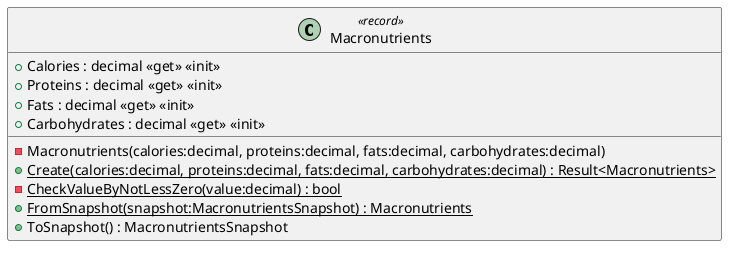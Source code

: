 @startuml
class Macronutrients <<record>> {
    - Macronutrients(calories:decimal, proteins:decimal, fats:decimal, carbohydrates:decimal)
    + {static} Create(calories:decimal, proteins:decimal, fats:decimal, carbohydrates:decimal) : Result<Macronutrients>
    - {static} CheckValueByNotLessZero(value:decimal) : bool
    + Calories : decimal <<get>> <<init>>
    + Proteins : decimal <<get>> <<init>>
    + Fats : decimal <<get>> <<init>>
    + Carbohydrates : decimal <<get>> <<init>>
    + {static} FromSnapshot(snapshot:MacronutrientsSnapshot) : Macronutrients
    + ToSnapshot() : MacronutrientsSnapshot
}
@enduml
